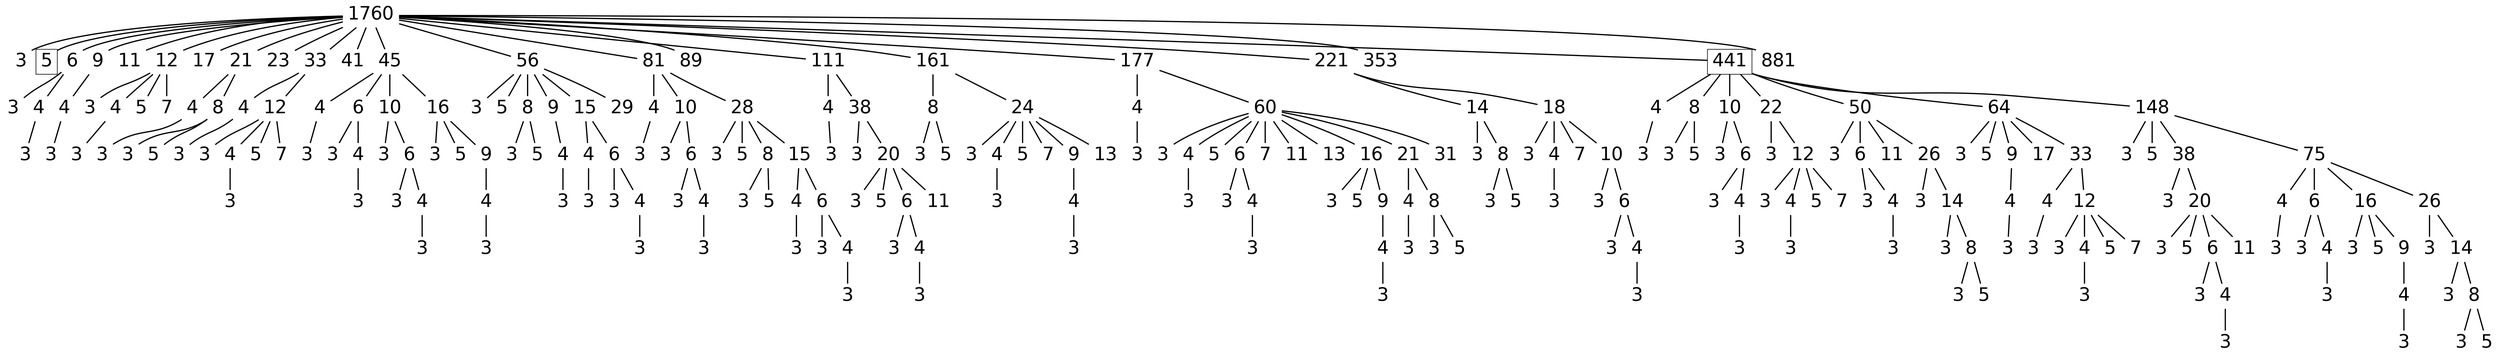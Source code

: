 digraph graph_name {
 graph[nodesep = 0.1];
 edge[dir=none, style=bold];
 node[ fontname = "Helvetica", shape = plaintext, width = 0.25, height = 0.25, fontsize=30];
s1760;
s1760_3;
s1760_5;
s1760_6;
s1760_6_3;
s1760_6_4;
s1760_6_4_3;
s1760_9;
s1760_9_4;
s1760_9_4_3;
s1760_11;
s1760_12;
s1760_12_3;
s1760_12_4;
s1760_12_4_3;
s1760_12_5;
s1760_12_7;
s1760_17;
s1760_21;
s1760_21_4;
s1760_21_4_3;
s1760_21_8;
s1760_21_8_3;
s1760_21_8_5;
s1760_23;
s1760_33;
s1760_33_4;
s1760_33_4_3;
s1760_33_12;
s1760_33_12_3;
s1760_33_12_4;
s1760_33_12_4_3;
s1760_33_12_5;
s1760_33_12_7;
s1760_41;
s1760_45;
s1760_45_4;
s1760_45_4_3;
s1760_45_6;
s1760_45_6_3;
s1760_45_6_4;
s1760_45_6_4_3;
s1760_45_10;
s1760_45_10_3;
s1760_45_10_6;
s1760_45_10_6_3;
s1760_45_10_6_4;
s1760_45_10_6_4_3;
s1760_45_16;
s1760_45_16_3;
s1760_45_16_5;
s1760_45_16_9;
s1760_45_16_9_4;
s1760_45_16_9_4_3;
s1760_56;
s1760_56_3;
s1760_56_5;
s1760_56_8;
s1760_56_8_3;
s1760_56_8_5;
s1760_56_9;
s1760_56_9_4;
s1760_56_9_4_3;
s1760_56_15;
s1760_56_15_4;
s1760_56_15_4_3;
s1760_56_15_6;
s1760_56_15_6_3;
s1760_56_15_6_4;
s1760_56_15_6_4_3;
s1760_56_29;
s1760_81;
s1760_81_4;
s1760_81_4_3;
s1760_81_10;
s1760_81_10_3;
s1760_81_10_6;
s1760_81_10_6_3;
s1760_81_10_6_4;
s1760_81_10_6_4_3;
s1760_81_28;
s1760_81_28_3;
s1760_81_28_5;
s1760_81_28_8;
s1760_81_28_8_3;
s1760_81_28_8_5;
s1760_81_28_15;
s1760_81_28_15_4;
s1760_81_28_15_4_3;
s1760_81_28_15_6;
s1760_81_28_15_6_3;
s1760_81_28_15_6_4;
s1760_81_28_15_6_4_3;
s1760_89;
s1760_111;
s1760_111_4;
s1760_111_4_3;
s1760_111_38;
s1760_111_38_3;
s1760_111_38_20;
s1760_111_38_20_3;
s1760_111_38_20_5;
s1760_111_38_20_6;
s1760_111_38_20_6_3;
s1760_111_38_20_6_4;
s1760_111_38_20_6_4_3;
s1760_111_38_20_11;
s1760_161;
s1760_161_8;
s1760_161_8_3;
s1760_161_8_5;
s1760_161_24;
s1760_161_24_3;
s1760_161_24_4;
s1760_161_24_4_3;
s1760_161_24_5;
s1760_161_24_7;
s1760_161_24_9;
s1760_161_24_9_4;
s1760_161_24_9_4_3;
s1760_161_24_13;
s1760_177;
s1760_177_4;
s1760_177_4_3;
s1760_177_60;
s1760_177_60_3;
s1760_177_60_4;
s1760_177_60_4_3;
s1760_177_60_5;
s1760_177_60_6;
s1760_177_60_6_3;
s1760_177_60_6_4;
s1760_177_60_6_4_3;
s1760_177_60_7;
s1760_177_60_11;
s1760_177_60_13;
s1760_177_60_16;
s1760_177_60_16_3;
s1760_177_60_16_5;
s1760_177_60_16_9;
s1760_177_60_16_9_4;
s1760_177_60_16_9_4_3;
s1760_177_60_21;
s1760_177_60_21_4;
s1760_177_60_21_4_3;
s1760_177_60_21_8;
s1760_177_60_21_8_3;
s1760_177_60_21_8_5;
s1760_177_60_31;
s1760_221;
s1760_221_14;
s1760_221_14_3;
s1760_221_14_8;
s1760_221_14_8_3;
s1760_221_14_8_5;
s1760_221_18;
s1760_221_18_3;
s1760_221_18_4;
s1760_221_18_4_3;
s1760_221_18_7;
s1760_221_18_10;
s1760_221_18_10_3;
s1760_221_18_10_6;
s1760_221_18_10_6_3;
s1760_221_18_10_6_4;
s1760_221_18_10_6_4_3;
s1760_353;
s1760_441;
s1760_441_4;
s1760_441_4_3;
s1760_441_8;
s1760_441_8_3;
s1760_441_8_5;
s1760_441_10;
s1760_441_10_3;
s1760_441_10_6;
s1760_441_10_6_3;
s1760_441_10_6_4;
s1760_441_10_6_4_3;
s1760_441_22;
s1760_441_22_3;
s1760_441_22_12;
s1760_441_22_12_3;
s1760_441_22_12_4;
s1760_441_22_12_4_3;
s1760_441_22_12_5;
s1760_441_22_12_7;
s1760_441_50;
s1760_441_50_3;
s1760_441_50_6;
s1760_441_50_6_3;
s1760_441_50_6_4;
s1760_441_50_6_4_3;
s1760_441_50_11;
s1760_441_50_26;
s1760_441_50_26_3;
s1760_441_50_26_14;
s1760_441_50_26_14_3;
s1760_441_50_26_14_8;
s1760_441_50_26_14_8_3;
s1760_441_50_26_14_8_5;
s1760_441_64;
s1760_441_64_3;
s1760_441_64_5;
s1760_441_64_9;
s1760_441_64_9_4;
s1760_441_64_9_4_3;
s1760_441_64_17;
s1760_441_64_33;
s1760_441_64_33_4;
s1760_441_64_33_4_3;
s1760_441_64_33_12;
s1760_441_64_33_12_3;
s1760_441_64_33_12_4;
s1760_441_64_33_12_4_3;
s1760_441_64_33_12_5;
s1760_441_64_33_12_7;
s1760_441_148;
s1760_441_148_3;
s1760_441_148_5;
s1760_441_148_38;
s1760_441_148_38_3;
s1760_441_148_38_20;
s1760_441_148_38_20_3;
s1760_441_148_38_20_5;
s1760_441_148_38_20_6;
s1760_441_148_38_20_6_3;
s1760_441_148_38_20_6_4;
s1760_441_148_38_20_6_4_3;
s1760_441_148_38_20_11;
s1760_441_148_75;
s1760_441_148_75_4;
s1760_441_148_75_4_3;
s1760_441_148_75_6;
s1760_441_148_75_6_3;
s1760_441_148_75_6_4;
s1760_441_148_75_6_4_3;
s1760_441_148_75_16;
s1760_441_148_75_16_3;
s1760_441_148_75_16_5;
s1760_441_148_75_16_9;
s1760_441_148_75_16_9_4;
s1760_441_148_75_16_9_4_3;
s1760_441_148_75_26;
s1760_441_148_75_26_3;
s1760_441_148_75_26_14;
s1760_441_148_75_26_14_3;
s1760_441_148_75_26_14_8;
s1760_441_148_75_26_14_8_3;
s1760_441_148_75_26_14_8_5;
s1760_881;
s1760[label="1760" ];
s1760->s1760_3;
s1760_3[label="3" ];
s1760->s1760_5;
s1760_5[label="5" ;shape=box];
s1760->s1760_6;
s1760_6[label="6" ];
s1760_6->s1760_6_3;
s1760_6_3[label="3" ];
s1760_6->s1760_6_4;
s1760_6_4[label="4" ];
s1760_6_4->s1760_6_4_3;
s1760_6_4_3[label="3" ];
s1760->s1760_9;
s1760_9[label="9" ];
s1760_9->s1760_9_4;
s1760_9_4[label="4" ];
s1760_9_4->s1760_9_4_3;
s1760_9_4_3[label="3" ];
s1760->s1760_11;
s1760_11[label="11" ];
s1760->s1760_12;
s1760_12[label="12" ];
s1760_12->s1760_12_3;
s1760_12_3[label="3" ];
s1760_12->s1760_12_4;
s1760_12_4[label="4" ];
s1760_12_4->s1760_12_4_3;
s1760_12_4_3[label="3" ];
s1760_12->s1760_12_5;
s1760_12_5[label="5" ];
s1760_12->s1760_12_7;
s1760_12_7[label="7" ];
s1760->s1760_17;
s1760_17[label="17" ];
s1760->s1760_21;
s1760_21[label="21" ];
s1760_21->s1760_21_4;
s1760_21_4[label="4" ];
s1760_21_4->s1760_21_4_3;
s1760_21_4_3[label="3" ];
s1760_21->s1760_21_8;
s1760_21_8[label="8" ];
s1760_21_8->s1760_21_8_3;
s1760_21_8_3[label="3" ];
s1760_21_8->s1760_21_8_5;
s1760_21_8_5[label="5" ];
s1760->s1760_23;
s1760_23[label="23" ];
s1760->s1760_33;
s1760_33[label="33" ];
s1760_33->s1760_33_4;
s1760_33_4[label="4" ];
s1760_33_4->s1760_33_4_3;
s1760_33_4_3[label="3" ];
s1760_33->s1760_33_12;
s1760_33_12[label="12" ];
s1760_33_12->s1760_33_12_3;
s1760_33_12_3[label="3" ];
s1760_33_12->s1760_33_12_4;
s1760_33_12_4[label="4" ];
s1760_33_12_4->s1760_33_12_4_3;
s1760_33_12_4_3[label="3" ];
s1760_33_12->s1760_33_12_5;
s1760_33_12_5[label="5" ];
s1760_33_12->s1760_33_12_7;
s1760_33_12_7[label="7" ];
s1760->s1760_41;
s1760_41[label="41" ];
s1760->s1760_45;
s1760_45[label="45" ];
s1760_45->s1760_45_4;
s1760_45_4[label="4" ];
s1760_45_4->s1760_45_4_3;
s1760_45_4_3[label="3" ];
s1760_45->s1760_45_6;
s1760_45_6[label="6" ];
s1760_45_6->s1760_45_6_3;
s1760_45_6_3[label="3" ];
s1760_45_6->s1760_45_6_4;
s1760_45_6_4[label="4" ];
s1760_45_6_4->s1760_45_6_4_3;
s1760_45_6_4_3[label="3" ];
s1760_45->s1760_45_10;
s1760_45_10[label="10" ];
s1760_45_10->s1760_45_10_3;
s1760_45_10_3[label="3" ];
s1760_45_10->s1760_45_10_6;
s1760_45_10_6[label="6" ];
s1760_45_10_6->s1760_45_10_6_3;
s1760_45_10_6_3[label="3" ];
s1760_45_10_6->s1760_45_10_6_4;
s1760_45_10_6_4[label="4" ];
s1760_45_10_6_4->s1760_45_10_6_4_3;
s1760_45_10_6_4_3[label="3" ];
s1760_45->s1760_45_16;
s1760_45_16[label="16" ];
s1760_45_16->s1760_45_16_3;
s1760_45_16_3[label="3" ];
s1760_45_16->s1760_45_16_5;
s1760_45_16_5[label="5" ];
s1760_45_16->s1760_45_16_9;
s1760_45_16_9[label="9" ];
s1760_45_16_9->s1760_45_16_9_4;
s1760_45_16_9_4[label="4" ];
s1760_45_16_9_4->s1760_45_16_9_4_3;
s1760_45_16_9_4_3[label="3" ];
s1760->s1760_56;
s1760_56[label="56" ];
s1760_56->s1760_56_3;
s1760_56_3[label="3" ];
s1760_56->s1760_56_5;
s1760_56_5[label="5" ];
s1760_56->s1760_56_8;
s1760_56_8[label="8" ];
s1760_56_8->s1760_56_8_3;
s1760_56_8_3[label="3" ];
s1760_56_8->s1760_56_8_5;
s1760_56_8_5[label="5" ];
s1760_56->s1760_56_9;
s1760_56_9[label="9" ];
s1760_56_9->s1760_56_9_4;
s1760_56_9_4[label="4" ];
s1760_56_9_4->s1760_56_9_4_3;
s1760_56_9_4_3[label="3" ];
s1760_56->s1760_56_15;
s1760_56_15[label="15" ];
s1760_56_15->s1760_56_15_4;
s1760_56_15_4[label="4" ];
s1760_56_15_4->s1760_56_15_4_3;
s1760_56_15_4_3[label="3" ];
s1760_56_15->s1760_56_15_6;
s1760_56_15_6[label="6" ];
s1760_56_15_6->s1760_56_15_6_3;
s1760_56_15_6_3[label="3" ];
s1760_56_15_6->s1760_56_15_6_4;
s1760_56_15_6_4[label="4" ];
s1760_56_15_6_4->s1760_56_15_6_4_3;
s1760_56_15_6_4_3[label="3" ];
s1760_56->s1760_56_29;
s1760_56_29[label="29" ];
s1760->s1760_81;
s1760_81[label="81" ];
s1760_81->s1760_81_4;
s1760_81_4[label="4" ];
s1760_81_4->s1760_81_4_3;
s1760_81_4_3[label="3" ];
s1760_81->s1760_81_10;
s1760_81_10[label="10" ];
s1760_81_10->s1760_81_10_3;
s1760_81_10_3[label="3" ];
s1760_81_10->s1760_81_10_6;
s1760_81_10_6[label="6" ];
s1760_81_10_6->s1760_81_10_6_3;
s1760_81_10_6_3[label="3" ];
s1760_81_10_6->s1760_81_10_6_4;
s1760_81_10_6_4[label="4" ];
s1760_81_10_6_4->s1760_81_10_6_4_3;
s1760_81_10_6_4_3[label="3" ];
s1760_81->s1760_81_28;
s1760_81_28[label="28" ];
s1760_81_28->s1760_81_28_3;
s1760_81_28_3[label="3" ];
s1760_81_28->s1760_81_28_5;
s1760_81_28_5[label="5" ];
s1760_81_28->s1760_81_28_8;
s1760_81_28_8[label="8" ];
s1760_81_28_8->s1760_81_28_8_3;
s1760_81_28_8_3[label="3" ];
s1760_81_28_8->s1760_81_28_8_5;
s1760_81_28_8_5[label="5" ];
s1760_81_28->s1760_81_28_15;
s1760_81_28_15[label="15" ];
s1760_81_28_15->s1760_81_28_15_4;
s1760_81_28_15_4[label="4" ];
s1760_81_28_15_4->s1760_81_28_15_4_3;
s1760_81_28_15_4_3[label="3" ];
s1760_81_28_15->s1760_81_28_15_6;
s1760_81_28_15_6[label="6" ];
s1760_81_28_15_6->s1760_81_28_15_6_3;
s1760_81_28_15_6_3[label="3" ];
s1760_81_28_15_6->s1760_81_28_15_6_4;
s1760_81_28_15_6_4[label="4" ];
s1760_81_28_15_6_4->s1760_81_28_15_6_4_3;
s1760_81_28_15_6_4_3[label="3" ];
s1760->s1760_89;
s1760_89[label="89" ];
s1760->s1760_111;
s1760_111[label="111" ];
s1760_111->s1760_111_4;
s1760_111_4[label="4" ];
s1760_111_4->s1760_111_4_3;
s1760_111_4_3[label="3" ];
s1760_111->s1760_111_38;
s1760_111_38[label="38" ];
s1760_111_38->s1760_111_38_3;
s1760_111_38_3[label="3" ];
s1760_111_38->s1760_111_38_20;
s1760_111_38_20[label="20" ];
s1760_111_38_20->s1760_111_38_20_3;
s1760_111_38_20_3[label="3" ];
s1760_111_38_20->s1760_111_38_20_5;
s1760_111_38_20_5[label="5" ];
s1760_111_38_20->s1760_111_38_20_6;
s1760_111_38_20_6[label="6" ];
s1760_111_38_20_6->s1760_111_38_20_6_3;
s1760_111_38_20_6_3[label="3" ];
s1760_111_38_20_6->s1760_111_38_20_6_4;
s1760_111_38_20_6_4[label="4" ];
s1760_111_38_20_6_4->s1760_111_38_20_6_4_3;
s1760_111_38_20_6_4_3[label="3" ];
s1760_111_38_20->s1760_111_38_20_11;
s1760_111_38_20_11[label="11" ];
s1760->s1760_161;
s1760_161[label="161" ];
s1760_161->s1760_161_8;
s1760_161_8[label="8" ];
s1760_161_8->s1760_161_8_3;
s1760_161_8_3[label="3" ];
s1760_161_8->s1760_161_8_5;
s1760_161_8_5[label="5" ];
s1760_161->s1760_161_24;
s1760_161_24[label="24" ];
s1760_161_24->s1760_161_24_3;
s1760_161_24_3[label="3" ];
s1760_161_24->s1760_161_24_4;
s1760_161_24_4[label="4" ];
s1760_161_24_4->s1760_161_24_4_3;
s1760_161_24_4_3[label="3" ];
s1760_161_24->s1760_161_24_5;
s1760_161_24_5[label="5" ];
s1760_161_24->s1760_161_24_7;
s1760_161_24_7[label="7" ];
s1760_161_24->s1760_161_24_9;
s1760_161_24_9[label="9" ];
s1760_161_24_9->s1760_161_24_9_4;
s1760_161_24_9_4[label="4" ];
s1760_161_24_9_4->s1760_161_24_9_4_3;
s1760_161_24_9_4_3[label="3" ];
s1760_161_24->s1760_161_24_13;
s1760_161_24_13[label="13" ];
s1760->s1760_177;
s1760_177[label="177" ];
s1760_177->s1760_177_4;
s1760_177_4[label="4" ];
s1760_177_4->s1760_177_4_3;
s1760_177_4_3[label="3" ];
s1760_177->s1760_177_60;
s1760_177_60[label="60" ];
s1760_177_60->s1760_177_60_3;
s1760_177_60_3[label="3" ];
s1760_177_60->s1760_177_60_4;
s1760_177_60_4[label="4" ];
s1760_177_60_4->s1760_177_60_4_3;
s1760_177_60_4_3[label="3" ];
s1760_177_60->s1760_177_60_5;
s1760_177_60_5[label="5" ];
s1760_177_60->s1760_177_60_6;
s1760_177_60_6[label="6" ];
s1760_177_60_6->s1760_177_60_6_3;
s1760_177_60_6_3[label="3" ];
s1760_177_60_6->s1760_177_60_6_4;
s1760_177_60_6_4[label="4" ];
s1760_177_60_6_4->s1760_177_60_6_4_3;
s1760_177_60_6_4_3[label="3" ];
s1760_177_60->s1760_177_60_7;
s1760_177_60_7[label="7" ];
s1760_177_60->s1760_177_60_11;
s1760_177_60_11[label="11" ];
s1760_177_60->s1760_177_60_13;
s1760_177_60_13[label="13" ];
s1760_177_60->s1760_177_60_16;
s1760_177_60_16[label="16" ];
s1760_177_60_16->s1760_177_60_16_3;
s1760_177_60_16_3[label="3" ];
s1760_177_60_16->s1760_177_60_16_5;
s1760_177_60_16_5[label="5" ];
s1760_177_60_16->s1760_177_60_16_9;
s1760_177_60_16_9[label="9" ];
s1760_177_60_16_9->s1760_177_60_16_9_4;
s1760_177_60_16_9_4[label="4" ];
s1760_177_60_16_9_4->s1760_177_60_16_9_4_3;
s1760_177_60_16_9_4_3[label="3" ];
s1760_177_60->s1760_177_60_21;
s1760_177_60_21[label="21" ];
s1760_177_60_21->s1760_177_60_21_4;
s1760_177_60_21_4[label="4" ];
s1760_177_60_21_4->s1760_177_60_21_4_3;
s1760_177_60_21_4_3[label="3" ];
s1760_177_60_21->s1760_177_60_21_8;
s1760_177_60_21_8[label="8" ];
s1760_177_60_21_8->s1760_177_60_21_8_3;
s1760_177_60_21_8_3[label="3" ];
s1760_177_60_21_8->s1760_177_60_21_8_5;
s1760_177_60_21_8_5[label="5" ];
s1760_177_60->s1760_177_60_31;
s1760_177_60_31[label="31" ];
s1760->s1760_221;
s1760_221[label="221" ];
s1760_221->s1760_221_14;
s1760_221_14[label="14" ];
s1760_221_14->s1760_221_14_3;
s1760_221_14_3[label="3" ];
s1760_221_14->s1760_221_14_8;
s1760_221_14_8[label="8" ];
s1760_221_14_8->s1760_221_14_8_3;
s1760_221_14_8_3[label="3" ];
s1760_221_14_8->s1760_221_14_8_5;
s1760_221_14_8_5[label="5" ];
s1760_221->s1760_221_18;
s1760_221_18[label="18" ];
s1760_221_18->s1760_221_18_3;
s1760_221_18_3[label="3" ];
s1760_221_18->s1760_221_18_4;
s1760_221_18_4[label="4" ];
s1760_221_18_4->s1760_221_18_4_3;
s1760_221_18_4_3[label="3" ];
s1760_221_18->s1760_221_18_7;
s1760_221_18_7[label="7" ];
s1760_221_18->s1760_221_18_10;
s1760_221_18_10[label="10" ];
s1760_221_18_10->s1760_221_18_10_3;
s1760_221_18_10_3[label="3" ];
s1760_221_18_10->s1760_221_18_10_6;
s1760_221_18_10_6[label="6" ];
s1760_221_18_10_6->s1760_221_18_10_6_3;
s1760_221_18_10_6_3[label="3" ];
s1760_221_18_10_6->s1760_221_18_10_6_4;
s1760_221_18_10_6_4[label="4" ];
s1760_221_18_10_6_4->s1760_221_18_10_6_4_3;
s1760_221_18_10_6_4_3[label="3" ];
s1760->s1760_353;
s1760_353[label="353" ];
s1760->s1760_441;
s1760_441[label="441" ;shape=box];
s1760_441->s1760_441_4;
s1760_441_4[label="4" ];
s1760_441_4->s1760_441_4_3;
s1760_441_4_3[label="3" ];
s1760_441->s1760_441_8;
s1760_441_8[label="8" ];
s1760_441_8->s1760_441_8_3;
s1760_441_8_3[label="3" ];
s1760_441_8->s1760_441_8_5;
s1760_441_8_5[label="5" ];
s1760_441->s1760_441_10;
s1760_441_10[label="10" ];
s1760_441_10->s1760_441_10_3;
s1760_441_10_3[label="3" ];
s1760_441_10->s1760_441_10_6;
s1760_441_10_6[label="6" ];
s1760_441_10_6->s1760_441_10_6_3;
s1760_441_10_6_3[label="3" ];
s1760_441_10_6->s1760_441_10_6_4;
s1760_441_10_6_4[label="4" ];
s1760_441_10_6_4->s1760_441_10_6_4_3;
s1760_441_10_6_4_3[label="3" ];
s1760_441->s1760_441_22;
s1760_441_22[label="22" ];
s1760_441_22->s1760_441_22_3;
s1760_441_22_3[label="3" ];
s1760_441_22->s1760_441_22_12;
s1760_441_22_12[label="12" ];
s1760_441_22_12->s1760_441_22_12_3;
s1760_441_22_12_3[label="3" ];
s1760_441_22_12->s1760_441_22_12_4;
s1760_441_22_12_4[label="4" ];
s1760_441_22_12_4->s1760_441_22_12_4_3;
s1760_441_22_12_4_3[label="3" ];
s1760_441_22_12->s1760_441_22_12_5;
s1760_441_22_12_5[label="5" ];
s1760_441_22_12->s1760_441_22_12_7;
s1760_441_22_12_7[label="7" ];
s1760_441->s1760_441_50;
s1760_441_50[label="50" ];
s1760_441_50->s1760_441_50_3;
s1760_441_50_3[label="3" ];
s1760_441_50->s1760_441_50_6;
s1760_441_50_6[label="6" ];
s1760_441_50_6->s1760_441_50_6_3;
s1760_441_50_6_3[label="3" ];
s1760_441_50_6->s1760_441_50_6_4;
s1760_441_50_6_4[label="4" ];
s1760_441_50_6_4->s1760_441_50_6_4_3;
s1760_441_50_6_4_3[label="3" ];
s1760_441_50->s1760_441_50_11;
s1760_441_50_11[label="11" ];
s1760_441_50->s1760_441_50_26;
s1760_441_50_26[label="26" ];
s1760_441_50_26->s1760_441_50_26_3;
s1760_441_50_26_3[label="3" ];
s1760_441_50_26->s1760_441_50_26_14;
s1760_441_50_26_14[label="14" ];
s1760_441_50_26_14->s1760_441_50_26_14_3;
s1760_441_50_26_14_3[label="3" ];
s1760_441_50_26_14->s1760_441_50_26_14_8;
s1760_441_50_26_14_8[label="8" ];
s1760_441_50_26_14_8->s1760_441_50_26_14_8_3;
s1760_441_50_26_14_8_3[label="3" ];
s1760_441_50_26_14_8->s1760_441_50_26_14_8_5;
s1760_441_50_26_14_8_5[label="5" ];
s1760_441->s1760_441_64;
s1760_441_64[label="64" ];
s1760_441_64->s1760_441_64_3;
s1760_441_64_3[label="3" ];
s1760_441_64->s1760_441_64_5;
s1760_441_64_5[label="5" ];
s1760_441_64->s1760_441_64_9;
s1760_441_64_9[label="9" ];
s1760_441_64_9->s1760_441_64_9_4;
s1760_441_64_9_4[label="4" ];
s1760_441_64_9_4->s1760_441_64_9_4_3;
s1760_441_64_9_4_3[label="3" ];
s1760_441_64->s1760_441_64_17;
s1760_441_64_17[label="17" ];
s1760_441_64->s1760_441_64_33;
s1760_441_64_33[label="33" ];
s1760_441_64_33->s1760_441_64_33_4;
s1760_441_64_33_4[label="4" ];
s1760_441_64_33_4->s1760_441_64_33_4_3;
s1760_441_64_33_4_3[label="3" ];
s1760_441_64_33->s1760_441_64_33_12;
s1760_441_64_33_12[label="12" ];
s1760_441_64_33_12->s1760_441_64_33_12_3;
s1760_441_64_33_12_3[label="3" ];
s1760_441_64_33_12->s1760_441_64_33_12_4;
s1760_441_64_33_12_4[label="4" ];
s1760_441_64_33_12_4->s1760_441_64_33_12_4_3;
s1760_441_64_33_12_4_3[label="3" ];
s1760_441_64_33_12->s1760_441_64_33_12_5;
s1760_441_64_33_12_5[label="5" ];
s1760_441_64_33_12->s1760_441_64_33_12_7;
s1760_441_64_33_12_7[label="7" ];
s1760_441->s1760_441_148;
s1760_441_148[label="148" ];
s1760_441_148->s1760_441_148_3;
s1760_441_148_3[label="3" ];
s1760_441_148->s1760_441_148_5;
s1760_441_148_5[label="5" ];
s1760_441_148->s1760_441_148_38;
s1760_441_148_38[label="38" ];
s1760_441_148_38->s1760_441_148_38_3;
s1760_441_148_38_3[label="3" ];
s1760_441_148_38->s1760_441_148_38_20;
s1760_441_148_38_20[label="20" ];
s1760_441_148_38_20->s1760_441_148_38_20_3;
s1760_441_148_38_20_3[label="3" ];
s1760_441_148_38_20->s1760_441_148_38_20_5;
s1760_441_148_38_20_5[label="5" ];
s1760_441_148_38_20->s1760_441_148_38_20_6;
s1760_441_148_38_20_6[label="6" ];
s1760_441_148_38_20_6->s1760_441_148_38_20_6_3;
s1760_441_148_38_20_6_3[label="3" ];
s1760_441_148_38_20_6->s1760_441_148_38_20_6_4;
s1760_441_148_38_20_6_4[label="4" ];
s1760_441_148_38_20_6_4->s1760_441_148_38_20_6_4_3;
s1760_441_148_38_20_6_4_3[label="3" ];
s1760_441_148_38_20->s1760_441_148_38_20_11;
s1760_441_148_38_20_11[label="11" ];
s1760_441_148->s1760_441_148_75;
s1760_441_148_75[label="75" ];
s1760_441_148_75->s1760_441_148_75_4;
s1760_441_148_75_4[label="4" ];
s1760_441_148_75_4->s1760_441_148_75_4_3;
s1760_441_148_75_4_3[label="3" ];
s1760_441_148_75->s1760_441_148_75_6;
s1760_441_148_75_6[label="6" ];
s1760_441_148_75_6->s1760_441_148_75_6_3;
s1760_441_148_75_6_3[label="3" ];
s1760_441_148_75_6->s1760_441_148_75_6_4;
s1760_441_148_75_6_4[label="4" ];
s1760_441_148_75_6_4->s1760_441_148_75_6_4_3;
s1760_441_148_75_6_4_3[label="3" ];
s1760_441_148_75->s1760_441_148_75_16;
s1760_441_148_75_16[label="16" ];
s1760_441_148_75_16->s1760_441_148_75_16_3;
s1760_441_148_75_16_3[label="3" ];
s1760_441_148_75_16->s1760_441_148_75_16_5;
s1760_441_148_75_16_5[label="5" ];
s1760_441_148_75_16->s1760_441_148_75_16_9;
s1760_441_148_75_16_9[label="9" ];
s1760_441_148_75_16_9->s1760_441_148_75_16_9_4;
s1760_441_148_75_16_9_4[label="4" ];
s1760_441_148_75_16_9_4->s1760_441_148_75_16_9_4_3;
s1760_441_148_75_16_9_4_3[label="3" ];
s1760_441_148_75->s1760_441_148_75_26;
s1760_441_148_75_26[label="26" ];
s1760_441_148_75_26->s1760_441_148_75_26_3;
s1760_441_148_75_26_3[label="3" ];
s1760_441_148_75_26->s1760_441_148_75_26_14;
s1760_441_148_75_26_14[label="14" ];
s1760_441_148_75_26_14->s1760_441_148_75_26_14_3;
s1760_441_148_75_26_14_3[label="3" ];
s1760_441_148_75_26_14->s1760_441_148_75_26_14_8;
s1760_441_148_75_26_14_8[label="8" ];
s1760_441_148_75_26_14_8->s1760_441_148_75_26_14_8_3;
s1760_441_148_75_26_14_8_3[label="3" ];
s1760_441_148_75_26_14_8->s1760_441_148_75_26_14_8_5;
s1760_441_148_75_26_14_8_5[label="5" ];
s1760->s1760_881;
s1760_881[label="881" ];
}
